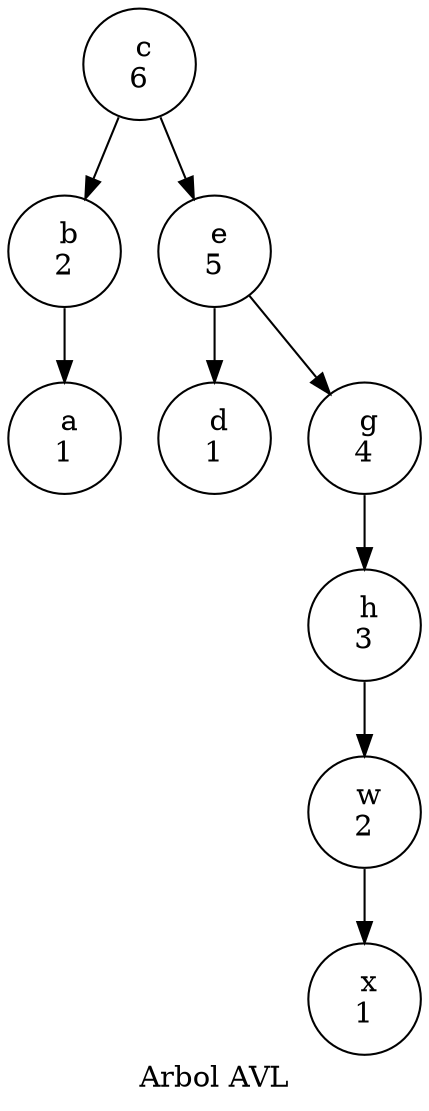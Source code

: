 digraph arbolAVL{
rankdir=TB;
nodoc[ label = " c
6" ];
nodoc->nodob
nodob[ label = " b
2" ];
nodob->nodoa
nodoa[ label = " a
1" ];
nodoc->nodoe
nodoe[ label = " e
5" ];
nodoe->nodod
nodod[ label = " d
1" ];
nodoe->nodog
nodog[ label = " g
4" ];
nodog->nodoh
nodoh[ label = " h
3" ];
nodoh->nodow
nodow[ label = " w
2" ];
nodow->nodox
nodox[ label = " x
1" ];

label = " Arbol AVL "; 
}
